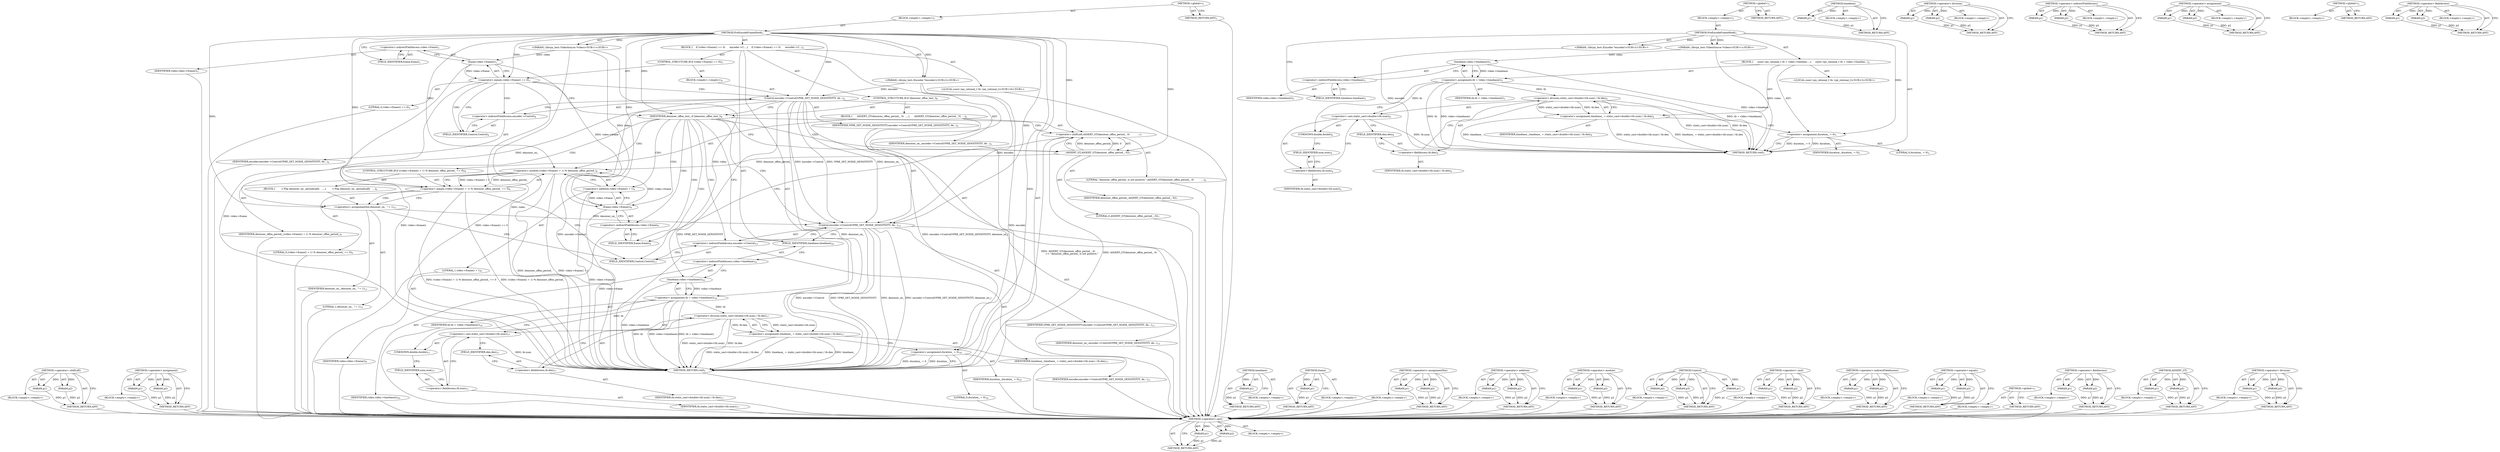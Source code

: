 digraph "&lt;operator&gt;.division" {
vulnerable_75 [label=<(METHOD,&lt;operator&gt;.cast)>];
vulnerable_76 [label=<(PARAM,p1)>];
vulnerable_77 [label=<(PARAM,p2)>];
vulnerable_78 [label=<(BLOCK,&lt;empty&gt;,&lt;empty&gt;)>];
vulnerable_79 [label=<(METHOD_RETURN,ANY)>];
vulnerable_6 [label=<(METHOD,&lt;global&gt;)<SUB>1</SUB>>];
vulnerable_7 [label=<(BLOCK,&lt;empty&gt;,&lt;empty&gt;)<SUB>1</SUB>>];
vulnerable_8 [label=<(METHOD,PreEncodeFrameHook)<SUB>1</SUB>>];
vulnerable_9 [label="<(PARAM,::libvpx_test::VideoSource *video)<SUB>1</SUB>>"];
vulnerable_10 [label="<(PARAM,::libvpx_test::Encoder *encoder)<SUB>2</SUB>>"];
vulnerable_11 [label=<(BLOCK,{
     const vpx_rational_t tb = video-&gt;timebas...,{
     const vpx_rational_t tb = video-&gt;timebas...)<SUB>2</SUB>>];
vulnerable_12 [label="<(LOCAL,const vpx_rational_t tb: vpx_rational_t)<SUB>3</SUB>>"];
vulnerable_13 [label=<(&lt;operator&gt;.assignment,tb = video-&gt;timebase())<SUB>3</SUB>>];
vulnerable_14 [label=<(IDENTIFIER,tb,tb = video-&gt;timebase())<SUB>3</SUB>>];
vulnerable_15 [label=<(timebase,video-&gt;timebase())<SUB>3</SUB>>];
vulnerable_16 [label=<(&lt;operator&gt;.indirectFieldAccess,video-&gt;timebase)<SUB>3</SUB>>];
vulnerable_17 [label=<(IDENTIFIER,video,video-&gt;timebase())<SUB>3</SUB>>];
vulnerable_18 [label=<(FIELD_IDENTIFIER,timebase,timebase)<SUB>3</SUB>>];
vulnerable_19 [label=<(&lt;operator&gt;.assignment,timebase_ = static_cast&lt;double&gt;(tb.num) / tb.den)<SUB>4</SUB>>];
vulnerable_20 [label=<(IDENTIFIER,timebase_,timebase_ = static_cast&lt;double&gt;(tb.num) / tb.den)<SUB>4</SUB>>];
vulnerable_21 [label=<(&lt;operator&gt;.division,static_cast&lt;double&gt;(tb.num) / tb.den)<SUB>4</SUB>>];
vulnerable_22 [label=<(&lt;operator&gt;.cast,static_cast&lt;double&gt;(tb.num))<SUB>4</SUB>>];
vulnerable_23 [label=<(UNKNOWN,double,double)<SUB>4</SUB>>];
vulnerable_24 [label=<(&lt;operator&gt;.fieldAccess,tb.num)<SUB>4</SUB>>];
vulnerable_25 [label=<(IDENTIFIER,tb,static_cast&lt;double&gt;(tb.num))<SUB>4</SUB>>];
vulnerable_26 [label=<(FIELD_IDENTIFIER,num,num)<SUB>4</SUB>>];
vulnerable_27 [label=<(&lt;operator&gt;.fieldAccess,tb.den)<SUB>4</SUB>>];
vulnerable_28 [label=<(IDENTIFIER,tb,static_cast&lt;double&gt;(tb.num) / tb.den)<SUB>4</SUB>>];
vulnerable_29 [label=<(FIELD_IDENTIFIER,den,den)<SUB>4</SUB>>];
vulnerable_30 [label=<(&lt;operator&gt;.assignment,duration_ = 0)<SUB>5</SUB>>];
vulnerable_31 [label=<(IDENTIFIER,duration_,duration_ = 0)<SUB>5</SUB>>];
vulnerable_32 [label=<(LITERAL,0,duration_ = 0)<SUB>5</SUB>>];
vulnerable_33 [label=<(METHOD_RETURN,void)<SUB>1</SUB>>];
vulnerable_35 [label=<(METHOD_RETURN,ANY)<SUB>1</SUB>>];
vulnerable_61 [label=<(METHOD,timebase)>];
vulnerable_62 [label=<(PARAM,p1)>];
vulnerable_63 [label=<(BLOCK,&lt;empty&gt;,&lt;empty&gt;)>];
vulnerable_64 [label=<(METHOD_RETURN,ANY)>];
vulnerable_70 [label=<(METHOD,&lt;operator&gt;.division)>];
vulnerable_71 [label=<(PARAM,p1)>];
vulnerable_72 [label=<(PARAM,p2)>];
vulnerable_73 [label=<(BLOCK,&lt;empty&gt;,&lt;empty&gt;)>];
vulnerable_74 [label=<(METHOD_RETURN,ANY)>];
vulnerable_65 [label=<(METHOD,&lt;operator&gt;.indirectFieldAccess)>];
vulnerable_66 [label=<(PARAM,p1)>];
vulnerable_67 [label=<(PARAM,p2)>];
vulnerable_68 [label=<(BLOCK,&lt;empty&gt;,&lt;empty&gt;)>];
vulnerable_69 [label=<(METHOD_RETURN,ANY)>];
vulnerable_56 [label=<(METHOD,&lt;operator&gt;.assignment)>];
vulnerable_57 [label=<(PARAM,p1)>];
vulnerable_58 [label=<(PARAM,p2)>];
vulnerable_59 [label=<(BLOCK,&lt;empty&gt;,&lt;empty&gt;)>];
vulnerable_60 [label=<(METHOD_RETURN,ANY)>];
vulnerable_50 [label=<(METHOD,&lt;global&gt;)<SUB>1</SUB>>];
vulnerable_51 [label=<(BLOCK,&lt;empty&gt;,&lt;empty&gt;)>];
vulnerable_52 [label=<(METHOD_RETURN,ANY)>];
vulnerable_80 [label=<(METHOD,&lt;operator&gt;.fieldAccess)>];
vulnerable_81 [label=<(PARAM,p1)>];
vulnerable_82 [label=<(PARAM,p2)>];
vulnerable_83 [label=<(BLOCK,&lt;empty&gt;,&lt;empty&gt;)>];
vulnerable_84 [label=<(METHOD_RETURN,ANY)>];
fixed_121 [label=<(METHOD,&lt;operator&gt;.shiftLeft)>];
fixed_122 [label=<(PARAM,p1)>];
fixed_123 [label=<(PARAM,p2)>];
fixed_124 [label=<(BLOCK,&lt;empty&gt;,&lt;empty&gt;)>];
fixed_125 [label=<(METHOD_RETURN,ANY)>];
fixed_146 [label=<(METHOD,&lt;operator&gt;.assignment)>];
fixed_147 [label=<(PARAM,p1)>];
fixed_148 [label=<(PARAM,p2)>];
fixed_149 [label=<(BLOCK,&lt;empty&gt;,&lt;empty&gt;)>];
fixed_150 [label=<(METHOD_RETURN,ANY)>];
fixed_6 [label=<(METHOD,&lt;global&gt;)<SUB>1</SUB>>];
fixed_7 [label=<(BLOCK,&lt;empty&gt;,&lt;empty&gt;)<SUB>1</SUB>>];
fixed_8 [label=<(METHOD,PreEncodeFrameHook)<SUB>1</SUB>>];
fixed_9 [label="<(PARAM,::libvpx_test::VideoSource *video)<SUB>1</SUB>>"];
fixed_10 [label="<(PARAM,::libvpx_test::Encoder *encoder)<SUB>2</SUB>>"];
fixed_11 [label=<(BLOCK,{
    if (video-&gt;frame() == 0)
      encoder-&gt;C...,{
    if (video-&gt;frame() == 0)
      encoder-&gt;C...)<SUB>2</SUB>>];
fixed_12 [label=<(CONTROL_STRUCTURE,IF,if (video-&gt;frame() == 0))<SUB>3</SUB>>];
fixed_13 [label=<(&lt;operator&gt;.equals,video-&gt;frame() == 0)<SUB>3</SUB>>];
fixed_14 [label=<(frame,video-&gt;frame())<SUB>3</SUB>>];
fixed_15 [label=<(&lt;operator&gt;.indirectFieldAccess,video-&gt;frame)<SUB>3</SUB>>];
fixed_16 [label=<(IDENTIFIER,video,video-&gt;frame())<SUB>3</SUB>>];
fixed_17 [label=<(FIELD_IDENTIFIER,frame,frame)<SUB>3</SUB>>];
fixed_18 [label=<(LITERAL,0,video-&gt;frame() == 0)<SUB>3</SUB>>];
fixed_19 [label=<(BLOCK,&lt;empty&gt;,&lt;empty&gt;)<SUB>4</SUB>>];
fixed_20 [label=<(Control,encoder-&gt;Control(VP8E_SET_NOISE_SENSITIVITY, de...)<SUB>4</SUB>>];
fixed_21 [label=<(&lt;operator&gt;.indirectFieldAccess,encoder-&gt;Control)<SUB>4</SUB>>];
fixed_22 [label=<(IDENTIFIER,encoder,encoder-&gt;Control(VP8E_SET_NOISE_SENSITIVITY, de...)<SUB>4</SUB>>];
fixed_23 [label=<(FIELD_IDENTIFIER,Control,Control)<SUB>4</SUB>>];
fixed_24 [label=<(IDENTIFIER,VP8E_SET_NOISE_SENSITIVITY,encoder-&gt;Control(VP8E_SET_NOISE_SENSITIVITY, de...)<SUB>4</SUB>>];
fixed_25 [label=<(IDENTIFIER,denoiser_on_,encoder-&gt;Control(VP8E_SET_NOISE_SENSITIVITY, de...)<SUB>4</SUB>>];
fixed_26 [label=<(CONTROL_STRUCTURE,IF,if (denoiser_offon_test_))<SUB>6</SUB>>];
fixed_27 [label=<(IDENTIFIER,denoiser_offon_test_,if (denoiser_offon_test_))<SUB>6</SUB>>];
fixed_28 [label=<(BLOCK,{
      ASSERT_GT(denoiser_offon_period_, 0)
  ...,{
      ASSERT_GT(denoiser_offon_period_, 0)
  ...)<SUB>6</SUB>>];
fixed_29 [label=<(&lt;operator&gt;.shiftLeft,ASSERT_GT(denoiser_offon_period_, 0)
          ...)<SUB>7</SUB>>];
fixed_30 [label=<(ASSERT_GT,ASSERT_GT(denoiser_offon_period_, 0))<SUB>7</SUB>>];
fixed_31 [label=<(IDENTIFIER,denoiser_offon_period_,ASSERT_GT(denoiser_offon_period_, 0))<SUB>7</SUB>>];
fixed_32 [label=<(LITERAL,0,ASSERT_GT(denoiser_offon_period_, 0))<SUB>7</SUB>>];
fixed_33 [label=<(LITERAL,&quot;denoiser_offon_period_ is not positive.&quot;,ASSERT_GT(denoiser_offon_period_, 0)
          ...)<SUB>8</SUB>>];
fixed_34 [label=<(CONTROL_STRUCTURE,IF,if ((video-&gt;frame() + 1) % denoiser_offon_period_ == 0))<SUB>9</SUB>>];
fixed_35 [label=<(&lt;operator&gt;.equals,(video-&gt;frame() + 1) % denoiser_offon_period_ == 0)<SUB>9</SUB>>];
fixed_36 [label=<(&lt;operator&gt;.modulo,(video-&gt;frame() + 1) % denoiser_offon_period_)<SUB>9</SUB>>];
fixed_37 [label=<(&lt;operator&gt;.addition,video-&gt;frame() + 1)<SUB>9</SUB>>];
fixed_38 [label=<(frame,video-&gt;frame())<SUB>9</SUB>>];
fixed_39 [label=<(&lt;operator&gt;.indirectFieldAccess,video-&gt;frame)<SUB>9</SUB>>];
fixed_40 [label=<(IDENTIFIER,video,video-&gt;frame())<SUB>9</SUB>>];
fixed_41 [label=<(FIELD_IDENTIFIER,frame,frame)<SUB>9</SUB>>];
fixed_42 [label=<(LITERAL,1,video-&gt;frame() + 1)<SUB>9</SUB>>];
fixed_43 [label=<(IDENTIFIER,denoiser_offon_period_,(video-&gt;frame() + 1) % denoiser_offon_period_)<SUB>9</SUB>>];
fixed_44 [label=<(LITERAL,0,(video-&gt;frame() + 1) % denoiser_offon_period_ == 0)<SUB>9</SUB>>];
fixed_45 [label=<(BLOCK,{
        // Flip denoiser_on_ periodically
   ...,{
        // Flip denoiser_on_ periodically
   ...)<SUB>9</SUB>>];
fixed_46 [label=<(&lt;operators&gt;.assignmentXor,denoiser_on_ ^= 1)<SUB>11</SUB>>];
fixed_47 [label=<(IDENTIFIER,denoiser_on_,denoiser_on_ ^= 1)<SUB>11</SUB>>];
fixed_48 [label=<(LITERAL,1,denoiser_on_ ^= 1)<SUB>11</SUB>>];
fixed_49 [label=<(Control,encoder-&gt;Control(VP8E_SET_NOISE_SENSITIVITY, de...)<SUB>13</SUB>>];
fixed_50 [label=<(&lt;operator&gt;.indirectFieldAccess,encoder-&gt;Control)<SUB>13</SUB>>];
fixed_51 [label=<(IDENTIFIER,encoder,encoder-&gt;Control(VP8E_SET_NOISE_SENSITIVITY, de...)<SUB>13</SUB>>];
fixed_52 [label=<(FIELD_IDENTIFIER,Control,Control)<SUB>13</SUB>>];
fixed_53 [label=<(IDENTIFIER,VP8E_SET_NOISE_SENSITIVITY,encoder-&gt;Control(VP8E_SET_NOISE_SENSITIVITY, de...)<SUB>13</SUB>>];
fixed_54 [label=<(IDENTIFIER,denoiser_on_,encoder-&gt;Control(VP8E_SET_NOISE_SENSITIVITY, de...)<SUB>13</SUB>>];
fixed_55 [label="<(LOCAL,const vpx_rational_t tb: vpx_rational_t)<SUB>16</SUB>>"];
fixed_56 [label=<(&lt;operator&gt;.assignment,tb = video-&gt;timebase())<SUB>16</SUB>>];
fixed_57 [label=<(IDENTIFIER,tb,tb = video-&gt;timebase())<SUB>16</SUB>>];
fixed_58 [label=<(timebase,video-&gt;timebase())<SUB>16</SUB>>];
fixed_59 [label=<(&lt;operator&gt;.indirectFieldAccess,video-&gt;timebase)<SUB>16</SUB>>];
fixed_60 [label=<(IDENTIFIER,video,video-&gt;timebase())<SUB>16</SUB>>];
fixed_61 [label=<(FIELD_IDENTIFIER,timebase,timebase)<SUB>16</SUB>>];
fixed_62 [label=<(&lt;operator&gt;.assignment,timebase_ = static_cast&lt;double&gt;(tb.num) / tb.den)<SUB>17</SUB>>];
fixed_63 [label=<(IDENTIFIER,timebase_,timebase_ = static_cast&lt;double&gt;(tb.num) / tb.den)<SUB>17</SUB>>];
fixed_64 [label=<(&lt;operator&gt;.division,static_cast&lt;double&gt;(tb.num) / tb.den)<SUB>17</SUB>>];
fixed_65 [label=<(&lt;operator&gt;.cast,static_cast&lt;double&gt;(tb.num))<SUB>17</SUB>>];
fixed_66 [label=<(UNKNOWN,double,double)<SUB>17</SUB>>];
fixed_67 [label=<(&lt;operator&gt;.fieldAccess,tb.num)<SUB>17</SUB>>];
fixed_68 [label=<(IDENTIFIER,tb,static_cast&lt;double&gt;(tb.num))<SUB>17</SUB>>];
fixed_69 [label=<(FIELD_IDENTIFIER,num,num)<SUB>17</SUB>>];
fixed_70 [label=<(&lt;operator&gt;.fieldAccess,tb.den)<SUB>17</SUB>>];
fixed_71 [label=<(IDENTIFIER,tb,static_cast&lt;double&gt;(tb.num) / tb.den)<SUB>17</SUB>>];
fixed_72 [label=<(FIELD_IDENTIFIER,den,den)<SUB>17</SUB>>];
fixed_73 [label=<(&lt;operator&gt;.assignment,duration_ = 0)<SUB>18</SUB>>];
fixed_74 [label=<(IDENTIFIER,duration_,duration_ = 0)<SUB>18</SUB>>];
fixed_75 [label=<(LITERAL,0,duration_ = 0)<SUB>18</SUB>>];
fixed_76 [label=<(METHOD_RETURN,void)<SUB>1</SUB>>];
fixed_78 [label=<(METHOD_RETURN,ANY)<SUB>1</SUB>>];
fixed_151 [label=<(METHOD,timebase)>];
fixed_152 [label=<(PARAM,p1)>];
fixed_153 [label=<(BLOCK,&lt;empty&gt;,&lt;empty&gt;)>];
fixed_154 [label=<(METHOD_RETURN,ANY)>];
fixed_106 [label=<(METHOD,frame)>];
fixed_107 [label=<(PARAM,p1)>];
fixed_108 [label=<(BLOCK,&lt;empty&gt;,&lt;empty&gt;)>];
fixed_109 [label=<(METHOD_RETURN,ANY)>];
fixed_141 [label=<(METHOD,&lt;operators&gt;.assignmentXor)>];
fixed_142 [label=<(PARAM,p1)>];
fixed_143 [label=<(PARAM,p2)>];
fixed_144 [label=<(BLOCK,&lt;empty&gt;,&lt;empty&gt;)>];
fixed_145 [label=<(METHOD_RETURN,ANY)>];
fixed_136 [label=<(METHOD,&lt;operator&gt;.addition)>];
fixed_137 [label=<(PARAM,p1)>];
fixed_138 [label=<(PARAM,p2)>];
fixed_139 [label=<(BLOCK,&lt;empty&gt;,&lt;empty&gt;)>];
fixed_140 [label=<(METHOD_RETURN,ANY)>];
fixed_131 [label=<(METHOD,&lt;operator&gt;.modulo)>];
fixed_132 [label=<(PARAM,p1)>];
fixed_133 [label=<(PARAM,p2)>];
fixed_134 [label=<(BLOCK,&lt;empty&gt;,&lt;empty&gt;)>];
fixed_135 [label=<(METHOD_RETURN,ANY)>];
fixed_115 [label=<(METHOD,Control)>];
fixed_116 [label=<(PARAM,p1)>];
fixed_117 [label=<(PARAM,p2)>];
fixed_118 [label=<(PARAM,p3)>];
fixed_119 [label=<(BLOCK,&lt;empty&gt;,&lt;empty&gt;)>];
fixed_120 [label=<(METHOD_RETURN,ANY)>];
fixed_160 [label=<(METHOD,&lt;operator&gt;.cast)>];
fixed_161 [label=<(PARAM,p1)>];
fixed_162 [label=<(PARAM,p2)>];
fixed_163 [label=<(BLOCK,&lt;empty&gt;,&lt;empty&gt;)>];
fixed_164 [label=<(METHOD_RETURN,ANY)>];
fixed_110 [label=<(METHOD,&lt;operator&gt;.indirectFieldAccess)>];
fixed_111 [label=<(PARAM,p1)>];
fixed_112 [label=<(PARAM,p2)>];
fixed_113 [label=<(BLOCK,&lt;empty&gt;,&lt;empty&gt;)>];
fixed_114 [label=<(METHOD_RETURN,ANY)>];
fixed_101 [label=<(METHOD,&lt;operator&gt;.equals)>];
fixed_102 [label=<(PARAM,p1)>];
fixed_103 [label=<(PARAM,p2)>];
fixed_104 [label=<(BLOCK,&lt;empty&gt;,&lt;empty&gt;)>];
fixed_105 [label=<(METHOD_RETURN,ANY)>];
fixed_95 [label=<(METHOD,&lt;global&gt;)<SUB>1</SUB>>];
fixed_96 [label=<(BLOCK,&lt;empty&gt;,&lt;empty&gt;)>];
fixed_97 [label=<(METHOD_RETURN,ANY)>];
fixed_165 [label=<(METHOD,&lt;operator&gt;.fieldAccess)>];
fixed_166 [label=<(PARAM,p1)>];
fixed_167 [label=<(PARAM,p2)>];
fixed_168 [label=<(BLOCK,&lt;empty&gt;,&lt;empty&gt;)>];
fixed_169 [label=<(METHOD_RETURN,ANY)>];
fixed_126 [label=<(METHOD,ASSERT_GT)>];
fixed_127 [label=<(PARAM,p1)>];
fixed_128 [label=<(PARAM,p2)>];
fixed_129 [label=<(BLOCK,&lt;empty&gt;,&lt;empty&gt;)>];
fixed_130 [label=<(METHOD_RETURN,ANY)>];
fixed_155 [label=<(METHOD,&lt;operator&gt;.division)>];
fixed_156 [label=<(PARAM,p1)>];
fixed_157 [label=<(PARAM,p2)>];
fixed_158 [label=<(BLOCK,&lt;empty&gt;,&lt;empty&gt;)>];
fixed_159 [label=<(METHOD_RETURN,ANY)>];
vulnerable_75 -> vulnerable_76  [key=0, label="AST: "];
vulnerable_75 -> vulnerable_76  [key=1, label="DDG: "];
vulnerable_75 -> vulnerable_78  [key=0, label="AST: "];
vulnerable_75 -> vulnerable_77  [key=0, label="AST: "];
vulnerable_75 -> vulnerable_77  [key=1, label="DDG: "];
vulnerable_75 -> vulnerable_79  [key=0, label="AST: "];
vulnerable_75 -> vulnerable_79  [key=1, label="CFG: "];
vulnerable_76 -> vulnerable_79  [key=0, label="DDG: p1"];
vulnerable_77 -> vulnerable_79  [key=0, label="DDG: p2"];
vulnerable_6 -> vulnerable_7  [key=0, label="AST: "];
vulnerable_6 -> vulnerable_35  [key=0, label="AST: "];
vulnerable_6 -> vulnerable_35  [key=1, label="CFG: "];
vulnerable_7 -> vulnerable_8  [key=0, label="AST: "];
vulnerable_8 -> vulnerable_9  [key=0, label="AST: "];
vulnerable_8 -> vulnerable_9  [key=1, label="DDG: "];
vulnerable_8 -> vulnerable_10  [key=0, label="AST: "];
vulnerable_8 -> vulnerable_10  [key=1, label="DDG: "];
vulnerable_8 -> vulnerable_11  [key=0, label="AST: "];
vulnerable_8 -> vulnerable_33  [key=0, label="AST: "];
vulnerable_8 -> vulnerable_18  [key=0, label="CFG: "];
vulnerable_8 -> vulnerable_30  [key=0, label="DDG: "];
vulnerable_9 -> vulnerable_33  [key=0, label="DDG: video"];
vulnerable_9 -> vulnerable_15  [key=0, label="DDG: video"];
vulnerable_10 -> vulnerable_33  [key=0, label="DDG: encoder"];
vulnerable_11 -> vulnerable_12  [key=0, label="AST: "];
vulnerable_11 -> vulnerable_13  [key=0, label="AST: "];
vulnerable_11 -> vulnerable_19  [key=0, label="AST: "];
vulnerable_11 -> vulnerable_30  [key=0, label="AST: "];
vulnerable_13 -> vulnerable_14  [key=0, label="AST: "];
vulnerable_13 -> vulnerable_15  [key=0, label="AST: "];
vulnerable_13 -> vulnerable_23  [key=0, label="CFG: "];
vulnerable_13 -> vulnerable_33  [key=0, label="DDG: tb"];
vulnerable_13 -> vulnerable_33  [key=1, label="DDG: video-&gt;timebase()"];
vulnerable_13 -> vulnerable_33  [key=2, label="DDG: tb = video-&gt;timebase()"];
vulnerable_13 -> vulnerable_21  [key=0, label="DDG: tb"];
vulnerable_13 -> vulnerable_22  [key=0, label="DDG: tb"];
vulnerable_15 -> vulnerable_16  [key=0, label="AST: "];
vulnerable_15 -> vulnerable_13  [key=0, label="CFG: "];
vulnerable_15 -> vulnerable_13  [key=1, label="DDG: video-&gt;timebase"];
vulnerable_15 -> vulnerable_33  [key=0, label="DDG: video-&gt;timebase"];
vulnerable_16 -> vulnerable_17  [key=0, label="AST: "];
vulnerable_16 -> vulnerable_18  [key=0, label="AST: "];
vulnerable_16 -> vulnerable_15  [key=0, label="CFG: "];
vulnerable_18 -> vulnerable_16  [key=0, label="CFG: "];
vulnerable_19 -> vulnerable_20  [key=0, label="AST: "];
vulnerable_19 -> vulnerable_21  [key=0, label="AST: "];
vulnerable_19 -> vulnerable_30  [key=0, label="CFG: "];
vulnerable_19 -> vulnerable_33  [key=0, label="DDG: static_cast&lt;double&gt;(tb.num) / tb.den"];
vulnerable_19 -> vulnerable_33  [key=1, label="DDG: timebase_ = static_cast&lt;double&gt;(tb.num) / tb.den"];
vulnerable_19 -> vulnerable_33  [key=2, label="DDG: timebase_"];
vulnerable_21 -> vulnerable_22  [key=0, label="AST: "];
vulnerable_21 -> vulnerable_27  [key=0, label="AST: "];
vulnerable_21 -> vulnerable_19  [key=0, label="CFG: "];
vulnerable_21 -> vulnerable_19  [key=1, label="DDG: static_cast&lt;double&gt;(tb.num)"];
vulnerable_21 -> vulnerable_19  [key=2, label="DDG: tb.den"];
vulnerable_21 -> vulnerable_33  [key=0, label="DDG: static_cast&lt;double&gt;(tb.num)"];
vulnerable_21 -> vulnerable_33  [key=1, label="DDG: tb.den"];
vulnerable_22 -> vulnerable_23  [key=0, label="AST: "];
vulnerable_22 -> vulnerable_24  [key=0, label="AST: "];
vulnerable_22 -> vulnerable_29  [key=0, label="CFG: "];
vulnerable_22 -> vulnerable_33  [key=0, label="DDG: tb.num"];
vulnerable_23 -> vulnerable_26  [key=0, label="CFG: "];
vulnerable_24 -> vulnerable_25  [key=0, label="AST: "];
vulnerable_24 -> vulnerable_26  [key=0, label="AST: "];
vulnerable_24 -> vulnerable_22  [key=0, label="CFG: "];
vulnerable_26 -> vulnerable_24  [key=0, label="CFG: "];
vulnerable_27 -> vulnerable_28  [key=0, label="AST: "];
vulnerable_27 -> vulnerable_29  [key=0, label="AST: "];
vulnerable_27 -> vulnerable_21  [key=0, label="CFG: "];
vulnerable_29 -> vulnerable_27  [key=0, label="CFG: "];
vulnerable_30 -> vulnerable_31  [key=0, label="AST: "];
vulnerable_30 -> vulnerable_32  [key=0, label="AST: "];
vulnerable_30 -> vulnerable_33  [key=0, label="CFG: "];
vulnerable_30 -> vulnerable_33  [key=1, label="DDG: duration_ = 0"];
vulnerable_30 -> vulnerable_33  [key=2, label="DDG: duration_"];
vulnerable_61 -> vulnerable_62  [key=0, label="AST: "];
vulnerable_61 -> vulnerable_62  [key=1, label="DDG: "];
vulnerable_61 -> vulnerable_63  [key=0, label="AST: "];
vulnerable_61 -> vulnerable_64  [key=0, label="AST: "];
vulnerable_61 -> vulnerable_64  [key=1, label="CFG: "];
vulnerable_62 -> vulnerable_64  [key=0, label="DDG: p1"];
vulnerable_70 -> vulnerable_71  [key=0, label="AST: "];
vulnerable_70 -> vulnerable_71  [key=1, label="DDG: "];
vulnerable_70 -> vulnerable_73  [key=0, label="AST: "];
vulnerable_70 -> vulnerable_72  [key=0, label="AST: "];
vulnerable_70 -> vulnerable_72  [key=1, label="DDG: "];
vulnerable_70 -> vulnerable_74  [key=0, label="AST: "];
vulnerable_70 -> vulnerable_74  [key=1, label="CFG: "];
vulnerable_71 -> vulnerable_74  [key=0, label="DDG: p1"];
vulnerable_72 -> vulnerable_74  [key=0, label="DDG: p2"];
vulnerable_65 -> vulnerable_66  [key=0, label="AST: "];
vulnerable_65 -> vulnerable_66  [key=1, label="DDG: "];
vulnerable_65 -> vulnerable_68  [key=0, label="AST: "];
vulnerable_65 -> vulnerable_67  [key=0, label="AST: "];
vulnerable_65 -> vulnerable_67  [key=1, label="DDG: "];
vulnerable_65 -> vulnerable_69  [key=0, label="AST: "];
vulnerable_65 -> vulnerable_69  [key=1, label="CFG: "];
vulnerable_66 -> vulnerable_69  [key=0, label="DDG: p1"];
vulnerable_67 -> vulnerable_69  [key=0, label="DDG: p2"];
vulnerable_56 -> vulnerable_57  [key=0, label="AST: "];
vulnerable_56 -> vulnerable_57  [key=1, label="DDG: "];
vulnerable_56 -> vulnerable_59  [key=0, label="AST: "];
vulnerable_56 -> vulnerable_58  [key=0, label="AST: "];
vulnerable_56 -> vulnerable_58  [key=1, label="DDG: "];
vulnerable_56 -> vulnerable_60  [key=0, label="AST: "];
vulnerable_56 -> vulnerable_60  [key=1, label="CFG: "];
vulnerable_57 -> vulnerable_60  [key=0, label="DDG: p1"];
vulnerable_58 -> vulnerable_60  [key=0, label="DDG: p2"];
vulnerable_50 -> vulnerable_51  [key=0, label="AST: "];
vulnerable_50 -> vulnerable_52  [key=0, label="AST: "];
vulnerable_50 -> vulnerable_52  [key=1, label="CFG: "];
vulnerable_80 -> vulnerable_81  [key=0, label="AST: "];
vulnerable_80 -> vulnerable_81  [key=1, label="DDG: "];
vulnerable_80 -> vulnerable_83  [key=0, label="AST: "];
vulnerable_80 -> vulnerable_82  [key=0, label="AST: "];
vulnerable_80 -> vulnerable_82  [key=1, label="DDG: "];
vulnerable_80 -> vulnerable_84  [key=0, label="AST: "];
vulnerable_80 -> vulnerable_84  [key=1, label="CFG: "];
vulnerable_81 -> vulnerable_84  [key=0, label="DDG: p1"];
vulnerable_82 -> vulnerable_84  [key=0, label="DDG: p2"];
fixed_121 -> fixed_122  [key=0, label="AST: "];
fixed_121 -> fixed_122  [key=1, label="DDG: "];
fixed_121 -> fixed_124  [key=0, label="AST: "];
fixed_121 -> fixed_123  [key=0, label="AST: "];
fixed_121 -> fixed_123  [key=1, label="DDG: "];
fixed_121 -> fixed_125  [key=0, label="AST: "];
fixed_121 -> fixed_125  [key=1, label="CFG: "];
fixed_122 -> fixed_125  [key=0, label="DDG: p1"];
fixed_123 -> fixed_125  [key=0, label="DDG: p2"];
fixed_124 -> vulnerable_75  [key=0];
fixed_125 -> vulnerable_75  [key=0];
fixed_146 -> fixed_147  [key=0, label="AST: "];
fixed_146 -> fixed_147  [key=1, label="DDG: "];
fixed_146 -> fixed_149  [key=0, label="AST: "];
fixed_146 -> fixed_148  [key=0, label="AST: "];
fixed_146 -> fixed_148  [key=1, label="DDG: "];
fixed_146 -> fixed_150  [key=0, label="AST: "];
fixed_146 -> fixed_150  [key=1, label="CFG: "];
fixed_147 -> fixed_150  [key=0, label="DDG: p1"];
fixed_148 -> fixed_150  [key=0, label="DDG: p2"];
fixed_149 -> vulnerable_75  [key=0];
fixed_150 -> vulnerable_75  [key=0];
fixed_6 -> fixed_7  [key=0, label="AST: "];
fixed_6 -> fixed_78  [key=0, label="AST: "];
fixed_6 -> fixed_78  [key=1, label="CFG: "];
fixed_7 -> fixed_8  [key=0, label="AST: "];
fixed_8 -> fixed_9  [key=0, label="AST: "];
fixed_8 -> fixed_9  [key=1, label="DDG: "];
fixed_8 -> fixed_10  [key=0, label="AST: "];
fixed_8 -> fixed_10  [key=1, label="DDG: "];
fixed_8 -> fixed_11  [key=0, label="AST: "];
fixed_8 -> fixed_76  [key=0, label="AST: "];
fixed_8 -> fixed_17  [key=0, label="CFG: "];
fixed_8 -> fixed_73  [key=0, label="DDG: "];
fixed_8 -> fixed_27  [key=0, label="DDG: "];
fixed_8 -> fixed_13  [key=0, label="DDG: "];
fixed_8 -> fixed_20  [key=0, label="DDG: "];
fixed_8 -> fixed_29  [key=0, label="DDG: "];
fixed_8 -> fixed_49  [key=0, label="DDG: "];
fixed_8 -> fixed_30  [key=0, label="DDG: "];
fixed_8 -> fixed_35  [key=0, label="DDG: "];
fixed_8 -> fixed_46  [key=0, label="DDG: "];
fixed_8 -> fixed_36  [key=0, label="DDG: "];
fixed_8 -> fixed_37  [key=0, label="DDG: "];
fixed_9 -> fixed_76  [key=0, label="DDG: video"];
fixed_9 -> fixed_58  [key=0, label="DDG: video"];
fixed_9 -> fixed_14  [key=0, label="DDG: video"];
fixed_9 -> fixed_38  [key=0, label="DDG: video"];
fixed_10 -> fixed_76  [key=0, label="DDG: encoder"];
fixed_10 -> fixed_20  [key=0, label="DDG: encoder"];
fixed_10 -> fixed_49  [key=0, label="DDG: encoder"];
fixed_11 -> fixed_12  [key=0, label="AST: "];
fixed_11 -> fixed_26  [key=0, label="AST: "];
fixed_11 -> fixed_55  [key=0, label="AST: "];
fixed_11 -> fixed_56  [key=0, label="AST: "];
fixed_11 -> fixed_62  [key=0, label="AST: "];
fixed_11 -> fixed_73  [key=0, label="AST: "];
fixed_12 -> fixed_13  [key=0, label="AST: "];
fixed_12 -> fixed_19  [key=0, label="AST: "];
fixed_13 -> fixed_14  [key=0, label="AST: "];
fixed_13 -> fixed_18  [key=0, label="AST: "];
fixed_13 -> fixed_27  [key=0, label="CFG: "];
fixed_13 -> fixed_23  [key=0, label="CFG: "];
fixed_13 -> fixed_23  [key=1, label="CDG: "];
fixed_13 -> fixed_76  [key=0, label="DDG: video-&gt;frame()"];
fixed_13 -> fixed_76  [key=1, label="DDG: video-&gt;frame() == 0"];
fixed_13 -> fixed_21  [key=0, label="CDG: "];
fixed_13 -> fixed_20  [key=0, label="CDG: "];
fixed_14 -> fixed_15  [key=0, label="AST: "];
fixed_14 -> fixed_13  [key=0, label="CFG: "];
fixed_14 -> fixed_13  [key=1, label="DDG: video-&gt;frame"];
fixed_14 -> fixed_76  [key=0, label="DDG: video-&gt;frame"];
fixed_14 -> fixed_38  [key=0, label="DDG: video-&gt;frame"];
fixed_15 -> fixed_16  [key=0, label="AST: "];
fixed_15 -> fixed_17  [key=0, label="AST: "];
fixed_15 -> fixed_14  [key=0, label="CFG: "];
fixed_16 -> vulnerable_75  [key=0];
fixed_17 -> fixed_15  [key=0, label="CFG: "];
fixed_18 -> vulnerable_75  [key=0];
fixed_19 -> fixed_20  [key=0, label="AST: "];
fixed_20 -> fixed_21  [key=0, label="AST: "];
fixed_20 -> fixed_24  [key=0, label="AST: "];
fixed_20 -> fixed_25  [key=0, label="AST: "];
fixed_20 -> fixed_27  [key=0, label="CFG: "];
fixed_20 -> fixed_76  [key=0, label="DDG: encoder-&gt;Control"];
fixed_20 -> fixed_76  [key=1, label="DDG: VP8E_SET_NOISE_SENSITIVITY"];
fixed_20 -> fixed_76  [key=2, label="DDG: denoiser_on_"];
fixed_20 -> fixed_76  [key=3, label="DDG: encoder-&gt;Control(VP8E_SET_NOISE_SENSITIVITY, denoiser_on_)"];
fixed_20 -> fixed_49  [key=0, label="DDG: encoder-&gt;Control"];
fixed_20 -> fixed_49  [key=1, label="DDG: VP8E_SET_NOISE_SENSITIVITY"];
fixed_20 -> fixed_49  [key=2, label="DDG: denoiser_on_"];
fixed_20 -> fixed_46  [key=0, label="DDG: denoiser_on_"];
fixed_21 -> fixed_22  [key=0, label="AST: "];
fixed_21 -> fixed_23  [key=0, label="AST: "];
fixed_21 -> fixed_20  [key=0, label="CFG: "];
fixed_22 -> vulnerable_75  [key=0];
fixed_23 -> fixed_21  [key=0, label="CFG: "];
fixed_24 -> vulnerable_75  [key=0];
fixed_25 -> vulnerable_75  [key=0];
fixed_26 -> fixed_27  [key=0, label="AST: "];
fixed_26 -> fixed_28  [key=0, label="AST: "];
fixed_27 -> fixed_30  [key=0, label="CFG: "];
fixed_27 -> fixed_30  [key=1, label="CDG: "];
fixed_27 -> fixed_61  [key=0, label="CFG: "];
fixed_27 -> fixed_49  [key=0, label="CDG: "];
fixed_27 -> fixed_36  [key=0, label="CDG: "];
fixed_27 -> fixed_52  [key=0, label="CDG: "];
fixed_27 -> fixed_37  [key=0, label="CDG: "];
fixed_27 -> fixed_38  [key=0, label="CDG: "];
fixed_27 -> fixed_41  [key=0, label="CDG: "];
fixed_27 -> fixed_29  [key=0, label="CDG: "];
fixed_27 -> fixed_50  [key=0, label="CDG: "];
fixed_27 -> fixed_35  [key=0, label="CDG: "];
fixed_27 -> fixed_39  [key=0, label="CDG: "];
fixed_28 -> fixed_29  [key=0, label="AST: "];
fixed_28 -> fixed_34  [key=0, label="AST: "];
fixed_28 -> fixed_49  [key=0, label="AST: "];
fixed_29 -> fixed_30  [key=0, label="AST: "];
fixed_29 -> fixed_33  [key=0, label="AST: "];
fixed_29 -> fixed_41  [key=0, label="CFG: "];
fixed_29 -> fixed_76  [key=0, label="DDG: ASSERT_GT(denoiser_offon_period_, 0)"];
fixed_29 -> fixed_76  [key=1, label="DDG: ASSERT_GT(denoiser_offon_period_, 0)
          &lt;&lt; &quot;denoiser_offon_period_ is not positive.&quot;"];
fixed_30 -> fixed_31  [key=0, label="AST: "];
fixed_30 -> fixed_32  [key=0, label="AST: "];
fixed_30 -> fixed_29  [key=0, label="CFG: "];
fixed_30 -> fixed_29  [key=1, label="DDG: denoiser_offon_period_"];
fixed_30 -> fixed_29  [key=2, label="DDG: 0"];
fixed_30 -> fixed_36  [key=0, label="DDG: denoiser_offon_period_"];
fixed_31 -> vulnerable_75  [key=0];
fixed_32 -> vulnerable_75  [key=0];
fixed_33 -> vulnerable_75  [key=0];
fixed_34 -> fixed_35  [key=0, label="AST: "];
fixed_34 -> fixed_45  [key=0, label="AST: "];
fixed_35 -> fixed_36  [key=0, label="AST: "];
fixed_35 -> fixed_44  [key=0, label="AST: "];
fixed_35 -> fixed_46  [key=0, label="CFG: "];
fixed_35 -> fixed_46  [key=1, label="CDG: "];
fixed_35 -> fixed_52  [key=0, label="CFG: "];
fixed_35 -> fixed_76  [key=0, label="DDG: (video-&gt;frame() + 1) % denoiser_offon_period_"];
fixed_35 -> fixed_76  [key=1, label="DDG: (video-&gt;frame() + 1) % denoiser_offon_period_ == 0"];
fixed_36 -> fixed_37  [key=0, label="AST: "];
fixed_36 -> fixed_43  [key=0, label="AST: "];
fixed_36 -> fixed_35  [key=0, label="CFG: "];
fixed_36 -> fixed_35  [key=1, label="DDG: video-&gt;frame() + 1"];
fixed_36 -> fixed_35  [key=2, label="DDG: denoiser_offon_period_"];
fixed_36 -> fixed_76  [key=0, label="DDG: video-&gt;frame() + 1"];
fixed_36 -> fixed_76  [key=1, label="DDG: denoiser_offon_period_"];
fixed_37 -> fixed_38  [key=0, label="AST: "];
fixed_37 -> fixed_42  [key=0, label="AST: "];
fixed_37 -> fixed_36  [key=0, label="CFG: "];
fixed_37 -> fixed_76  [key=0, label="DDG: video-&gt;frame()"];
fixed_38 -> fixed_39  [key=0, label="AST: "];
fixed_38 -> fixed_37  [key=0, label="CFG: "];
fixed_38 -> fixed_37  [key=1, label="DDG: video-&gt;frame"];
fixed_38 -> fixed_76  [key=0, label="DDG: video-&gt;frame"];
fixed_38 -> fixed_36  [key=0, label="DDG: video-&gt;frame"];
fixed_39 -> fixed_40  [key=0, label="AST: "];
fixed_39 -> fixed_41  [key=0, label="AST: "];
fixed_39 -> fixed_38  [key=0, label="CFG: "];
fixed_40 -> vulnerable_75  [key=0];
fixed_41 -> fixed_39  [key=0, label="CFG: "];
fixed_42 -> vulnerable_75  [key=0];
fixed_43 -> vulnerable_75  [key=0];
fixed_44 -> vulnerable_75  [key=0];
fixed_45 -> fixed_46  [key=0, label="AST: "];
fixed_46 -> fixed_47  [key=0, label="AST: "];
fixed_46 -> fixed_48  [key=0, label="AST: "];
fixed_46 -> fixed_52  [key=0, label="CFG: "];
fixed_46 -> fixed_49  [key=0, label="DDG: denoiser_on_"];
fixed_47 -> vulnerable_75  [key=0];
fixed_48 -> vulnerable_75  [key=0];
fixed_49 -> fixed_50  [key=0, label="AST: "];
fixed_49 -> fixed_53  [key=0, label="AST: "];
fixed_49 -> fixed_54  [key=0, label="AST: "];
fixed_49 -> fixed_61  [key=0, label="CFG: "];
fixed_49 -> fixed_76  [key=0, label="DDG: encoder-&gt;Control"];
fixed_49 -> fixed_76  [key=1, label="DDG: VP8E_SET_NOISE_SENSITIVITY"];
fixed_49 -> fixed_76  [key=2, label="DDG: denoiser_on_"];
fixed_49 -> fixed_76  [key=3, label="DDG: encoder-&gt;Control(VP8E_SET_NOISE_SENSITIVITY, denoiser_on_)"];
fixed_50 -> fixed_51  [key=0, label="AST: "];
fixed_50 -> fixed_52  [key=0, label="AST: "];
fixed_50 -> fixed_49  [key=0, label="CFG: "];
fixed_51 -> vulnerable_75  [key=0];
fixed_52 -> fixed_50  [key=0, label="CFG: "];
fixed_53 -> vulnerable_75  [key=0];
fixed_54 -> vulnerable_75  [key=0];
fixed_55 -> vulnerable_75  [key=0];
fixed_56 -> fixed_57  [key=0, label="AST: "];
fixed_56 -> fixed_58  [key=0, label="AST: "];
fixed_56 -> fixed_66  [key=0, label="CFG: "];
fixed_56 -> fixed_76  [key=0, label="DDG: tb"];
fixed_56 -> fixed_76  [key=1, label="DDG: video-&gt;timebase()"];
fixed_56 -> fixed_76  [key=2, label="DDG: tb = video-&gt;timebase()"];
fixed_56 -> fixed_64  [key=0, label="DDG: tb"];
fixed_56 -> fixed_65  [key=0, label="DDG: tb"];
fixed_57 -> vulnerable_75  [key=0];
fixed_58 -> fixed_59  [key=0, label="AST: "];
fixed_58 -> fixed_56  [key=0, label="CFG: "];
fixed_58 -> fixed_56  [key=1, label="DDG: video-&gt;timebase"];
fixed_58 -> fixed_76  [key=0, label="DDG: video-&gt;timebase"];
fixed_59 -> fixed_60  [key=0, label="AST: "];
fixed_59 -> fixed_61  [key=0, label="AST: "];
fixed_59 -> fixed_58  [key=0, label="CFG: "];
fixed_60 -> vulnerable_75  [key=0];
fixed_61 -> fixed_59  [key=0, label="CFG: "];
fixed_62 -> fixed_63  [key=0, label="AST: "];
fixed_62 -> fixed_64  [key=0, label="AST: "];
fixed_62 -> fixed_73  [key=0, label="CFG: "];
fixed_62 -> fixed_76  [key=0, label="DDG: static_cast&lt;double&gt;(tb.num) / tb.den"];
fixed_62 -> fixed_76  [key=1, label="DDG: timebase_ = static_cast&lt;double&gt;(tb.num) / tb.den"];
fixed_62 -> fixed_76  [key=2, label="DDG: timebase_"];
fixed_63 -> vulnerable_75  [key=0];
fixed_64 -> fixed_65  [key=0, label="AST: "];
fixed_64 -> fixed_70  [key=0, label="AST: "];
fixed_64 -> fixed_62  [key=0, label="CFG: "];
fixed_64 -> fixed_62  [key=1, label="DDG: static_cast&lt;double&gt;(tb.num)"];
fixed_64 -> fixed_62  [key=2, label="DDG: tb.den"];
fixed_64 -> fixed_76  [key=0, label="DDG: static_cast&lt;double&gt;(tb.num)"];
fixed_64 -> fixed_76  [key=1, label="DDG: tb.den"];
fixed_65 -> fixed_66  [key=0, label="AST: "];
fixed_65 -> fixed_67  [key=0, label="AST: "];
fixed_65 -> fixed_72  [key=0, label="CFG: "];
fixed_65 -> fixed_76  [key=0, label="DDG: tb.num"];
fixed_66 -> fixed_69  [key=0, label="CFG: "];
fixed_67 -> fixed_68  [key=0, label="AST: "];
fixed_67 -> fixed_69  [key=0, label="AST: "];
fixed_67 -> fixed_65  [key=0, label="CFG: "];
fixed_68 -> vulnerable_75  [key=0];
fixed_69 -> fixed_67  [key=0, label="CFG: "];
fixed_70 -> fixed_71  [key=0, label="AST: "];
fixed_70 -> fixed_72  [key=0, label="AST: "];
fixed_70 -> fixed_64  [key=0, label="CFG: "];
fixed_71 -> vulnerable_75  [key=0];
fixed_72 -> fixed_70  [key=0, label="CFG: "];
fixed_73 -> fixed_74  [key=0, label="AST: "];
fixed_73 -> fixed_75  [key=0, label="AST: "];
fixed_73 -> fixed_76  [key=0, label="CFG: "];
fixed_73 -> fixed_76  [key=1, label="DDG: duration_ = 0"];
fixed_73 -> fixed_76  [key=2, label="DDG: duration_"];
fixed_74 -> vulnerable_75  [key=0];
fixed_75 -> vulnerable_75  [key=0];
fixed_76 -> vulnerable_75  [key=0];
fixed_78 -> vulnerable_75  [key=0];
fixed_151 -> fixed_152  [key=0, label="AST: "];
fixed_151 -> fixed_152  [key=1, label="DDG: "];
fixed_151 -> fixed_153  [key=0, label="AST: "];
fixed_151 -> fixed_154  [key=0, label="AST: "];
fixed_151 -> fixed_154  [key=1, label="CFG: "];
fixed_152 -> fixed_154  [key=0, label="DDG: p1"];
fixed_153 -> vulnerable_75  [key=0];
fixed_154 -> vulnerable_75  [key=0];
fixed_106 -> fixed_107  [key=0, label="AST: "];
fixed_106 -> fixed_107  [key=1, label="DDG: "];
fixed_106 -> fixed_108  [key=0, label="AST: "];
fixed_106 -> fixed_109  [key=0, label="AST: "];
fixed_106 -> fixed_109  [key=1, label="CFG: "];
fixed_107 -> fixed_109  [key=0, label="DDG: p1"];
fixed_108 -> vulnerable_75  [key=0];
fixed_109 -> vulnerable_75  [key=0];
fixed_141 -> fixed_142  [key=0, label="AST: "];
fixed_141 -> fixed_142  [key=1, label="DDG: "];
fixed_141 -> fixed_144  [key=0, label="AST: "];
fixed_141 -> fixed_143  [key=0, label="AST: "];
fixed_141 -> fixed_143  [key=1, label="DDG: "];
fixed_141 -> fixed_145  [key=0, label="AST: "];
fixed_141 -> fixed_145  [key=1, label="CFG: "];
fixed_142 -> fixed_145  [key=0, label="DDG: p1"];
fixed_143 -> fixed_145  [key=0, label="DDG: p2"];
fixed_144 -> vulnerable_75  [key=0];
fixed_145 -> vulnerable_75  [key=0];
fixed_136 -> fixed_137  [key=0, label="AST: "];
fixed_136 -> fixed_137  [key=1, label="DDG: "];
fixed_136 -> fixed_139  [key=0, label="AST: "];
fixed_136 -> fixed_138  [key=0, label="AST: "];
fixed_136 -> fixed_138  [key=1, label="DDG: "];
fixed_136 -> fixed_140  [key=0, label="AST: "];
fixed_136 -> fixed_140  [key=1, label="CFG: "];
fixed_137 -> fixed_140  [key=0, label="DDG: p1"];
fixed_138 -> fixed_140  [key=0, label="DDG: p2"];
fixed_139 -> vulnerable_75  [key=0];
fixed_140 -> vulnerable_75  [key=0];
fixed_131 -> fixed_132  [key=0, label="AST: "];
fixed_131 -> fixed_132  [key=1, label="DDG: "];
fixed_131 -> fixed_134  [key=0, label="AST: "];
fixed_131 -> fixed_133  [key=0, label="AST: "];
fixed_131 -> fixed_133  [key=1, label="DDG: "];
fixed_131 -> fixed_135  [key=0, label="AST: "];
fixed_131 -> fixed_135  [key=1, label="CFG: "];
fixed_132 -> fixed_135  [key=0, label="DDG: p1"];
fixed_133 -> fixed_135  [key=0, label="DDG: p2"];
fixed_134 -> vulnerable_75  [key=0];
fixed_135 -> vulnerable_75  [key=0];
fixed_115 -> fixed_116  [key=0, label="AST: "];
fixed_115 -> fixed_116  [key=1, label="DDG: "];
fixed_115 -> fixed_119  [key=0, label="AST: "];
fixed_115 -> fixed_117  [key=0, label="AST: "];
fixed_115 -> fixed_117  [key=1, label="DDG: "];
fixed_115 -> fixed_120  [key=0, label="AST: "];
fixed_115 -> fixed_120  [key=1, label="CFG: "];
fixed_115 -> fixed_118  [key=0, label="AST: "];
fixed_115 -> fixed_118  [key=1, label="DDG: "];
fixed_116 -> fixed_120  [key=0, label="DDG: p1"];
fixed_117 -> fixed_120  [key=0, label="DDG: p2"];
fixed_118 -> fixed_120  [key=0, label="DDG: p3"];
fixed_119 -> vulnerable_75  [key=0];
fixed_120 -> vulnerable_75  [key=0];
fixed_160 -> fixed_161  [key=0, label="AST: "];
fixed_160 -> fixed_161  [key=1, label="DDG: "];
fixed_160 -> fixed_163  [key=0, label="AST: "];
fixed_160 -> fixed_162  [key=0, label="AST: "];
fixed_160 -> fixed_162  [key=1, label="DDG: "];
fixed_160 -> fixed_164  [key=0, label="AST: "];
fixed_160 -> fixed_164  [key=1, label="CFG: "];
fixed_161 -> fixed_164  [key=0, label="DDG: p1"];
fixed_162 -> fixed_164  [key=0, label="DDG: p2"];
fixed_163 -> vulnerable_75  [key=0];
fixed_164 -> vulnerable_75  [key=0];
fixed_110 -> fixed_111  [key=0, label="AST: "];
fixed_110 -> fixed_111  [key=1, label="DDG: "];
fixed_110 -> fixed_113  [key=0, label="AST: "];
fixed_110 -> fixed_112  [key=0, label="AST: "];
fixed_110 -> fixed_112  [key=1, label="DDG: "];
fixed_110 -> fixed_114  [key=0, label="AST: "];
fixed_110 -> fixed_114  [key=1, label="CFG: "];
fixed_111 -> fixed_114  [key=0, label="DDG: p1"];
fixed_112 -> fixed_114  [key=0, label="DDG: p2"];
fixed_113 -> vulnerable_75  [key=0];
fixed_114 -> vulnerable_75  [key=0];
fixed_101 -> fixed_102  [key=0, label="AST: "];
fixed_101 -> fixed_102  [key=1, label="DDG: "];
fixed_101 -> fixed_104  [key=0, label="AST: "];
fixed_101 -> fixed_103  [key=0, label="AST: "];
fixed_101 -> fixed_103  [key=1, label="DDG: "];
fixed_101 -> fixed_105  [key=0, label="AST: "];
fixed_101 -> fixed_105  [key=1, label="CFG: "];
fixed_102 -> fixed_105  [key=0, label="DDG: p1"];
fixed_103 -> fixed_105  [key=0, label="DDG: p2"];
fixed_104 -> vulnerable_75  [key=0];
fixed_105 -> vulnerable_75  [key=0];
fixed_95 -> fixed_96  [key=0, label="AST: "];
fixed_95 -> fixed_97  [key=0, label="AST: "];
fixed_95 -> fixed_97  [key=1, label="CFG: "];
fixed_96 -> vulnerable_75  [key=0];
fixed_97 -> vulnerable_75  [key=0];
fixed_165 -> fixed_166  [key=0, label="AST: "];
fixed_165 -> fixed_166  [key=1, label="DDG: "];
fixed_165 -> fixed_168  [key=0, label="AST: "];
fixed_165 -> fixed_167  [key=0, label="AST: "];
fixed_165 -> fixed_167  [key=1, label="DDG: "];
fixed_165 -> fixed_169  [key=0, label="AST: "];
fixed_165 -> fixed_169  [key=1, label="CFG: "];
fixed_166 -> fixed_169  [key=0, label="DDG: p1"];
fixed_167 -> fixed_169  [key=0, label="DDG: p2"];
fixed_168 -> vulnerable_75  [key=0];
fixed_169 -> vulnerable_75  [key=0];
fixed_126 -> fixed_127  [key=0, label="AST: "];
fixed_126 -> fixed_127  [key=1, label="DDG: "];
fixed_126 -> fixed_129  [key=0, label="AST: "];
fixed_126 -> fixed_128  [key=0, label="AST: "];
fixed_126 -> fixed_128  [key=1, label="DDG: "];
fixed_126 -> fixed_130  [key=0, label="AST: "];
fixed_126 -> fixed_130  [key=1, label="CFG: "];
fixed_127 -> fixed_130  [key=0, label="DDG: p1"];
fixed_128 -> fixed_130  [key=0, label="DDG: p2"];
fixed_129 -> vulnerable_75  [key=0];
fixed_130 -> vulnerable_75  [key=0];
fixed_155 -> fixed_156  [key=0, label="AST: "];
fixed_155 -> fixed_156  [key=1, label="DDG: "];
fixed_155 -> fixed_158  [key=0, label="AST: "];
fixed_155 -> fixed_157  [key=0, label="AST: "];
fixed_155 -> fixed_157  [key=1, label="DDG: "];
fixed_155 -> fixed_159  [key=0, label="AST: "];
fixed_155 -> fixed_159  [key=1, label="CFG: "];
fixed_156 -> fixed_159  [key=0, label="DDG: p1"];
fixed_157 -> fixed_159  [key=0, label="DDG: p2"];
fixed_158 -> vulnerable_75  [key=0];
fixed_159 -> vulnerable_75  [key=0];
}
